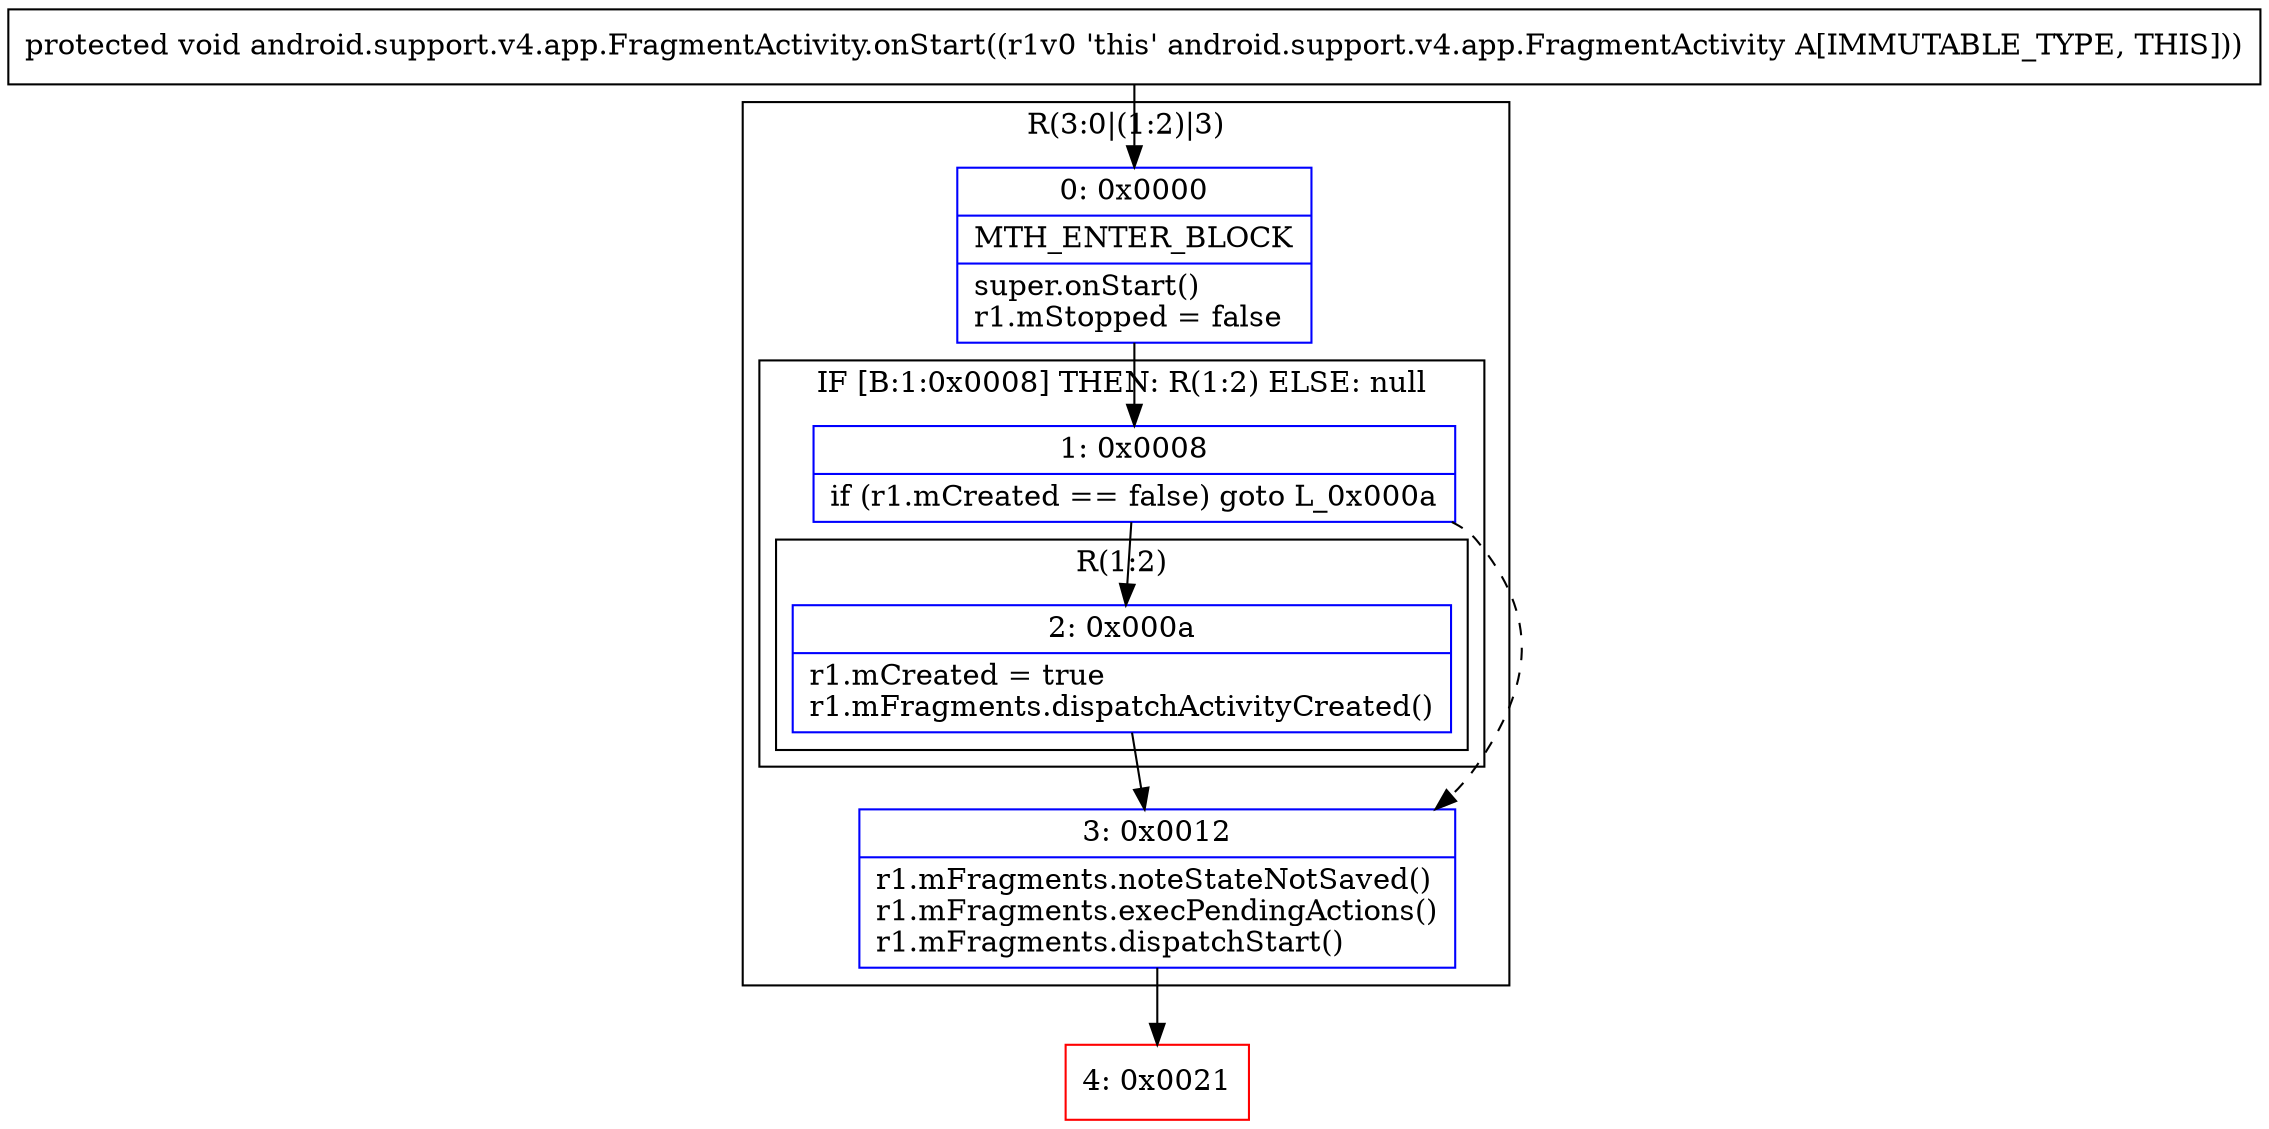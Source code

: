digraph "CFG forandroid.support.v4.app.FragmentActivity.onStart()V" {
subgraph cluster_Region_1086510323 {
label = "R(3:0|(1:2)|3)";
node [shape=record,color=blue];
Node_0 [shape=record,label="{0\:\ 0x0000|MTH_ENTER_BLOCK\l|super.onStart()\lr1.mStopped = false\l}"];
subgraph cluster_IfRegion_227210296 {
label = "IF [B:1:0x0008] THEN: R(1:2) ELSE: null";
node [shape=record,color=blue];
Node_1 [shape=record,label="{1\:\ 0x0008|if (r1.mCreated == false) goto L_0x000a\l}"];
subgraph cluster_Region_118196979 {
label = "R(1:2)";
node [shape=record,color=blue];
Node_2 [shape=record,label="{2\:\ 0x000a|r1.mCreated = true\lr1.mFragments.dispatchActivityCreated()\l}"];
}
}
Node_3 [shape=record,label="{3\:\ 0x0012|r1.mFragments.noteStateNotSaved()\lr1.mFragments.execPendingActions()\lr1.mFragments.dispatchStart()\l}"];
}
Node_4 [shape=record,color=red,label="{4\:\ 0x0021}"];
MethodNode[shape=record,label="{protected void android.support.v4.app.FragmentActivity.onStart((r1v0 'this' android.support.v4.app.FragmentActivity A[IMMUTABLE_TYPE, THIS])) }"];
MethodNode -> Node_0;
Node_0 -> Node_1;
Node_1 -> Node_2;
Node_1 -> Node_3[style=dashed];
Node_2 -> Node_3;
Node_3 -> Node_4;
}

